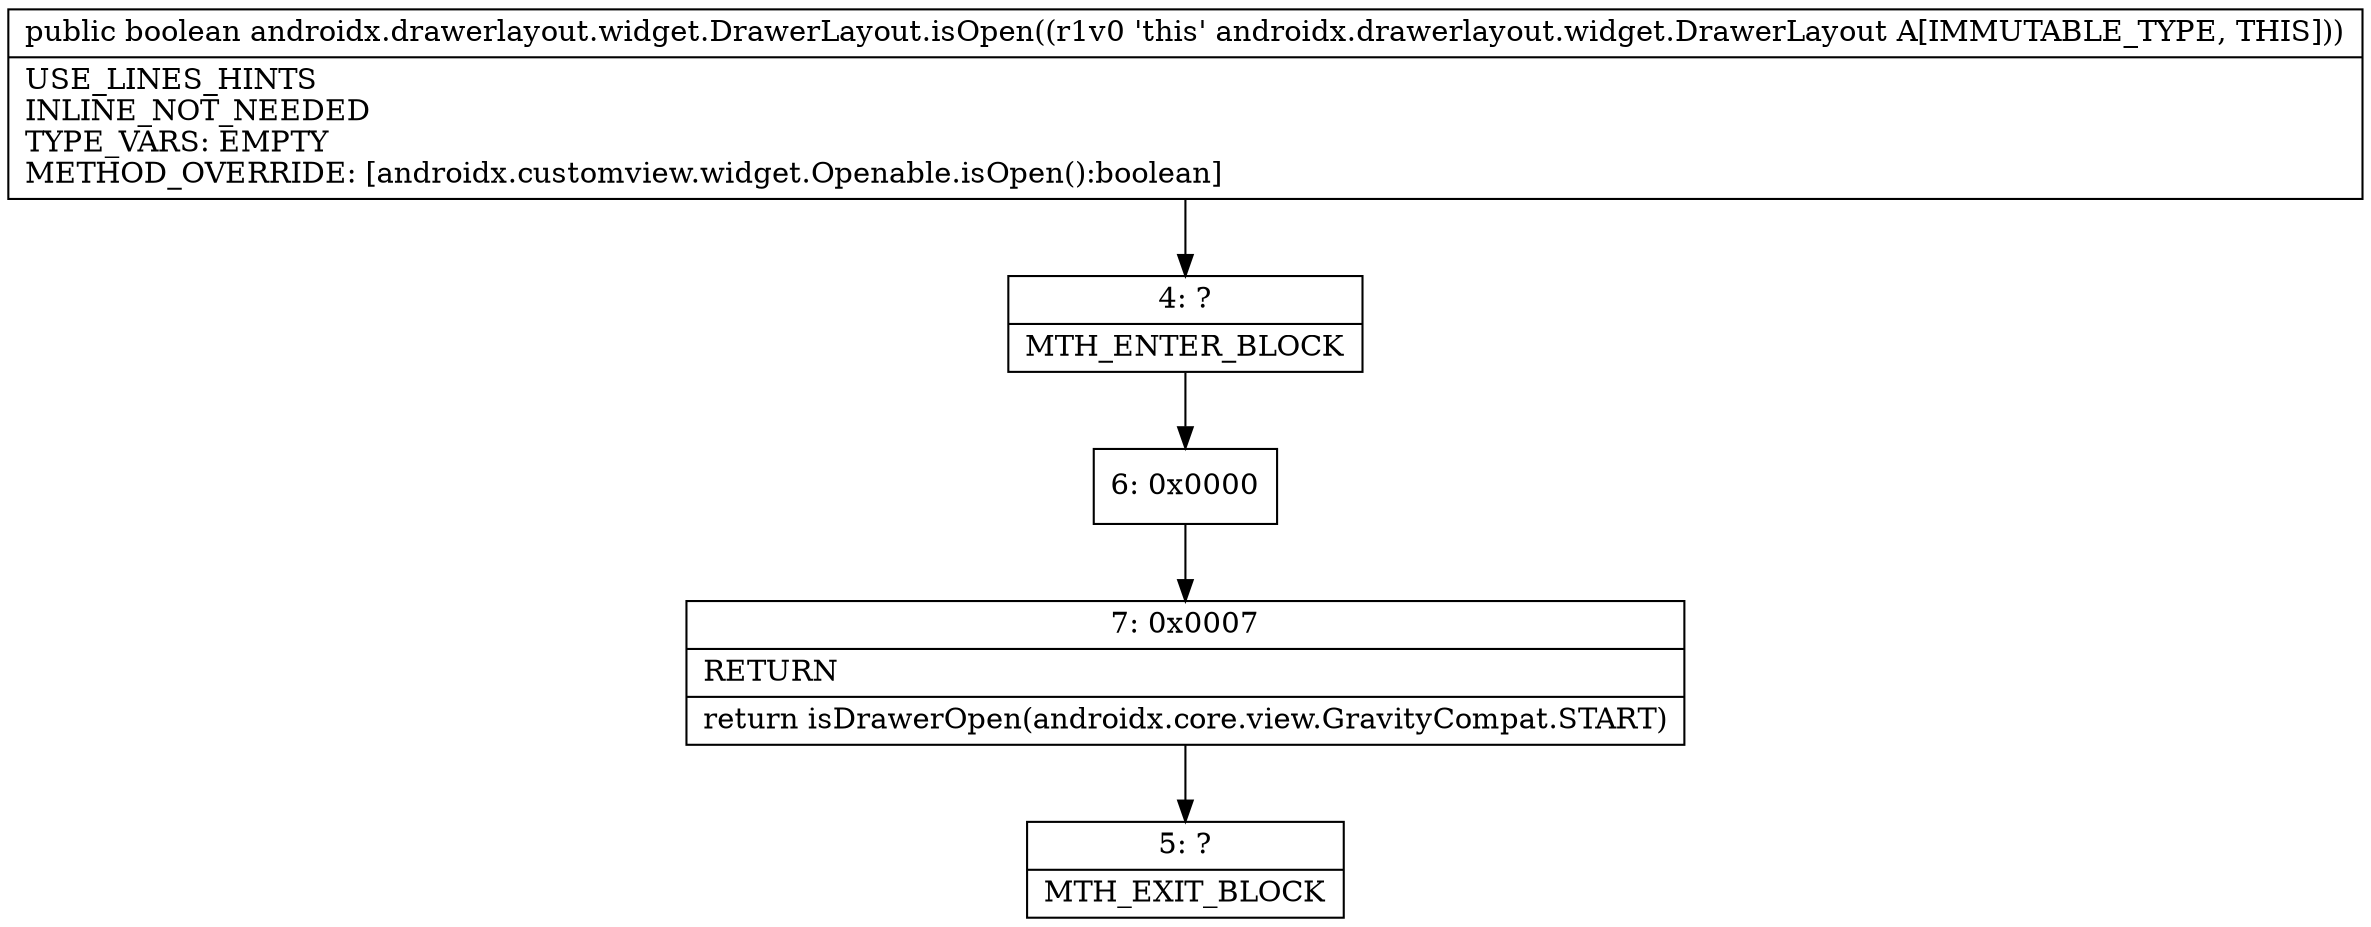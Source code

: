 digraph "CFG forandroidx.drawerlayout.widget.DrawerLayout.isOpen()Z" {
Node_4 [shape=record,label="{4\:\ ?|MTH_ENTER_BLOCK\l}"];
Node_6 [shape=record,label="{6\:\ 0x0000}"];
Node_7 [shape=record,label="{7\:\ 0x0007|RETURN\l|return isDrawerOpen(androidx.core.view.GravityCompat.START)\l}"];
Node_5 [shape=record,label="{5\:\ ?|MTH_EXIT_BLOCK\l}"];
MethodNode[shape=record,label="{public boolean androidx.drawerlayout.widget.DrawerLayout.isOpen((r1v0 'this' androidx.drawerlayout.widget.DrawerLayout A[IMMUTABLE_TYPE, THIS]))  | USE_LINES_HINTS\lINLINE_NOT_NEEDED\lTYPE_VARS: EMPTY\lMETHOD_OVERRIDE: [androidx.customview.widget.Openable.isOpen():boolean]\l}"];
MethodNode -> Node_4;Node_4 -> Node_6;
Node_6 -> Node_7;
Node_7 -> Node_5;
}

